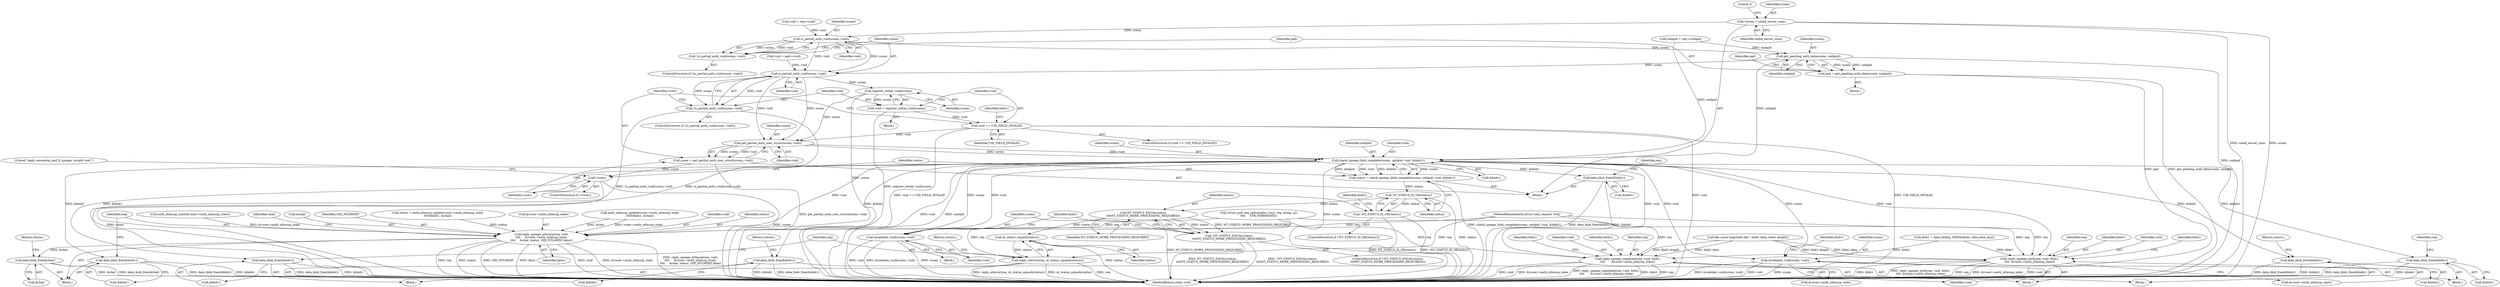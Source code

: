 digraph "0_samba_9280051bfba337458722fb157f3082f93cbd9f2b@pointer" {
"1000161" [label="(Call,*sconn = smbd_server_conn)"];
"1000317" [label="(Call,is_partial_auth_vuid(sconn, vuid))"];
"1000316" [label="(Call,!is_partial_auth_vuid(sconn, vuid))"];
"1000324" [label="(Call,get_pending_auth_data(sconn, smbpid))"];
"1000322" [label="(Call,pad = get_pending_auth_data(sconn, smbpid))"];
"1000346" [label="(Call,is_partial_auth_vuid(sconn, vuid))"];
"1000345" [label="(Call,!is_partial_auth_vuid(sconn, vuid))"];
"1000352" [label="(Call,register_initial_vuid(sconn))"];
"1000350" [label="(Call,vuid = register_initial_vuid(sconn))"];
"1000355" [label="(Call,vuid == UID_FIELD_INVALID)"];
"1000369" [label="(Call,get_partial_auth_user_struct(sconn, vuid))"];
"1000367" [label="(Call,vuser = get_partial_auth_user_struct(sconn, vuid))"];
"1000373" [label="(Call,!vuser)"];
"1000380" [label="(Call,check_spnego_blob_complete(sconn, smbpid, vuid, &blob1))"];
"1000378" [label="(Call,status = check_spnego_blob_complete(sconn, smbpid, vuid, &blob1))"];
"1000388" [label="(Call,NT_STATUS_IS_OK(status))"];
"1000387" [label="(Call,!NT_STATUS_IS_OK(status))"];
"1000393" [label="(Call,NT_STATUS_EQUAL(status,\n\t\t\t\tNT_STATUS_MORE_PROCESSING_REQUIRED))"];
"1000392" [label="(Call,!NT_STATUS_EQUAL(status,\n\t\t\t\tNT_STATUS_MORE_PROCESSING_REQUIRED))"];
"1000405" [label="(Call,nt_status_squash(status))"];
"1000403" [label="(Call,reply_nterror(req, nt_status_squash(status)))"];
"1000397" [label="(Call,invalidate_vuid(sconn, vuid))"];
"1000400" [label="(Call,data_blob_free(&blob1))"];
"1000418" [label="(Call,reply_spnego_negotiate(req, vuid, blob1,\n\t\t\t\t       &vuser->auth_ntlmssp_state))"];
"1000426" [label="(Call,data_blob_free(&blob1))"];
"1000440" [label="(Call,reply_spnego_auth(req, vuid, blob1,\n\t\t\t\t  &vuser->auth_ntlmssp_state))"];
"1000448" [label="(Call,data_blob_free(&blob1))"];
"1000483" [label="(Call,invalidate_vuid(sconn, vuid))"];
"1000486" [label="(Call,data_blob_free(&blob1))"];
"1000503" [label="(Call,data_blob_free(&blob1))"];
"1000506" [label="(Call,reply_spnego_ntlmssp(req, vuid,\n\t\t\t\t     &vuser->auth_ntlmssp_state,\n\t\t\t\t     &chal, status, OID_NTLMSSP, false))"];
"1000518" [label="(Call,data_blob_free(&chal))"];
"1000525" [label="(Call,data_blob_free(&blob1))"];
"1000400" [label="(Call,data_blob_free(&blob1))"];
"1000388" [label="(Call,NT_STATUS_IS_OK(status))"];
"1000443" [label="(Identifier,blob1)"];
"1000420" [label="(Identifier,vuid)"];
"1000507" [label="(Identifier,req)"];
"1000463" [label="(Block,)"];
"1000367" [label="(Call,vuser = get_partial_auth_user_struct(sconn, vuid))"];
"1000406" [label="(Identifier,status)"];
"1000399" [label="(Identifier,vuid)"];
"1000386" [label="(ControlStructure,if (!NT_STATUS_IS_OK(status)))"];
"1000484" [label="(Identifier,sconn)"];
"1000503" [label="(Call,data_blob_free(&blob1))"];
"1000357" [label="(Identifier,UID_FIELD_INVALID)"];
"1000417" [label="(Block,)"];
"1000369" [label="(Call,get_partial_auth_user_struct(sconn, vuid))"];
"1000442" [label="(Identifier,vuid)"];
"1000428" [label="(Identifier,blob1)"];
"1000405" [label="(Call,nt_status_squash(status))"];
"1000473" [label="(Call,auth_ntlmssp_start(&vuser->auth_ntlmssp_state))"];
"1000519" [label="(Call,&chal)"];
"1000371" [label="(Identifier,vuid)"];
"1000450" [label="(Identifier,blob1)"];
"1000325" [label="(Identifier,sconn)"];
"1000355" [label="(Call,vuid == UID_FIELD_INVALID)"];
"1000426" [label="(Call,data_blob_free(&blob1))"];
"1000506" [label="(Call,reply_spnego_ntlmssp(req, vuid,\n\t\t\t\t     &vuser->auth_ntlmssp_state,\n\t\t\t\t     &chal, status, OID_NTLMSSP, false))"];
"1000404" [label="(Identifier,req)"];
"1000322" [label="(Call,pad = get_pending_auth_data(sconn, smbpid))"];
"1000486" [label="(Call,data_blob_free(&blob1))"];
"1000316" [label="(Call,!is_partial_auth_vuid(sconn, vuid))"];
"1000339" [label="(Call,vuid = pad->vuid)"];
"1000165" [label="(Literal,3)"];
"1000209" [label="(Call,blob1 = data_blob(p, MIN(bufrem, data_blob_len)))"];
"1000361" [label="(Identifier,blob1)"];
"1000116" [label="(MethodParameterIn,struct smb_request *req)"];
"1000520" [label="(Identifier,chal)"];
"1000526" [label="(Call,&blob1)"];
"1000496" [label="(Call,auth_ntlmssp_update(vuser->auth_ntlmssp_state,\n\t\t\t\t\t\tblob1, &chal))"];
"1000517" [label="(Identifier,false)"];
"1000324" [label="(Call,get_pending_auth_data(sconn, smbpid))"];
"1000513" [label="(Call,&chal)"];
"1000381" [label="(Identifier,sconn)"];
"1000429" [label="(Return,return;)"];
"1000439" [label="(Block,)"];
"1000162" [label="(Identifier,sconn)"];
"1000418" [label="(Call,reply_spnego_negotiate(req, vuid, blob1,\n\t\t\t\t       &vuser->auth_ntlmssp_state))"];
"1000485" [label="(Identifier,vuid)"];
"1000392" [label="(Call,!NT_STATUS_EQUAL(status,\n\t\t\t\tNT_STATUS_MORE_PROCESSING_REQUIRED))"];
"1000419" [label="(Identifier,req)"];
"1000345" [label="(Call,!is_partial_auth_vuid(sconn, vuid))"];
"1000117" [label="(Block,)"];
"1000382" [label="(Identifier,smbpid)"];
"1000384" [label="(Call,&blob1)"];
"1000387" [label="(Call,!NT_STATUS_IS_OK(status))"];
"1000323" [label="(Identifier,pad)"];
"1000326" [label="(Identifier,smbpid)"];
"1000352" [label="(Call,register_initial_vuid(sconn))"];
"1000350" [label="(Call,vuid = register_initial_vuid(sconn))"];
"1000412" [label="(Identifier,blob1)"];
"1000396" [label="(Block,)"];
"1000448" [label="(Call,data_blob_free(&blob1))"];
"1000216" [label="(Call,file_save(\"negotiate.dat\", blob1.data, blob1.length))"];
"1000427" [label="(Call,&blob1)"];
"1000393" [label="(Call,NT_STATUS_EQUAL(status,\n\t\t\t\tNT_STATUS_MORE_PROCESSING_REQUIRED))"];
"1000444" [label="(Call,&vuser->auth_ntlmssp_state)"];
"1000451" [label="(Return,return;)"];
"1000379" [label="(Identifier,status)"];
"1000161" [label="(Call,*sconn = smbd_server_conn)"];
"1000532" [label="(MethodReturn,static void)"];
"1000267" [label="(Call,srvstr_pull_req_talloc(talloc_tos(), req, &tmp, p2,\n\t\t\t\t     STR_TERMINATE))"];
"1000440" [label="(Call,reply_spnego_auth(req, vuid, blob1,\n\t\t\t\t  &vuser->auth_ntlmssp_state))"];
"1000488" [label="(Identifier,blob1)"];
"1000141" [label="(Call,vuid = req->vuid)"];
"1000525" [label="(Call,data_blob_free(&blob1))"];
"1000383" [label="(Identifier,vuid)"];
"1000155" [label="(Call,smbpid = req->smbpid)"];
"1000380" [label="(Call,check_spnego_blob_complete(sconn, smbpid, vuid, &blob1))"];
"1000521" [label="(Return,return;)"];
"1000377" [label="(Literal,\"reply_sesssetup_and_X_spnego: invalid vuid.\")"];
"1000315" [label="(ControlStructure,if (!is_partial_auth_vuid(sconn, vuid)))"];
"1000344" [label="(ControlStructure,if (!is_partial_auth_vuid(sconn, vuid)))"];
"1000441" [label="(Identifier,req)"];
"1000374" [label="(Identifier,vuser)"];
"1000318" [label="(Identifier,sconn)"];
"1000407" [label="(Return,return;)"];
"1000351" [label="(Identifier,vuid)"];
"1000490" [label="(Identifier,req)"];
"1000516" [label="(Identifier,OID_NTLMSSP)"];
"1000494" [label="(Call,status = auth_ntlmssp_update(vuser->auth_ntlmssp_state,\n\t\t\t\t\t\tblob1, &chal))"];
"1000483" [label="(Call,invalidate_vuid(sconn, vuid))"];
"1000346" [label="(Call,is_partial_auth_vuid(sconn, vuid))"];
"1000518" [label="(Call,data_blob_free(&chal))"];
"1000349" [label="(Block,)"];
"1000163" [label="(Identifier,smbd_server_conn)"];
"1000401" [label="(Call,&blob1)"];
"1000394" [label="(Identifier,status)"];
"1000449" [label="(Call,&blob1)"];
"1000391" [label="(ControlStructure,if (!NT_STATUS_EQUAL(status,\n\t\t\t\tNT_STATUS_MORE_PROCESSING_REQUIRED)))"];
"1000320" [label="(Block,)"];
"1000347" [label="(Identifier,sconn)"];
"1000529" [label="(Identifier,req)"];
"1000378" [label="(Call,status = check_spnego_blob_complete(sconn, smbpid, vuid, &blob1))"];
"1000348" [label="(Identifier,vuid)"];
"1000372" [label="(ControlStructure,if (!vuser))"];
"1000389" [label="(Identifier,status)"];
"1000368" [label="(Identifier,vuser)"];
"1000509" [label="(Call,&vuser->auth_ntlmssp_state)"];
"1000390" [label="(Block,)"];
"1000354" [label="(ControlStructure,if (vuid == UID_FIELD_INVALID))"];
"1000508" [label="(Identifier,vuid)"];
"1000395" [label="(Identifier,NT_STATUS_MORE_PROCESSING_REQUIRED)"];
"1000397" [label="(Call,invalidate_vuid(sconn, vuid))"];
"1000402" [label="(Identifier,blob1)"];
"1000328" [label="(Identifier,pad)"];
"1000487" [label="(Call,&blob1)"];
"1000515" [label="(Identifier,status)"];
"1000370" [label="(Identifier,sconn)"];
"1000356" [label="(Identifier,vuid)"];
"1000373" [label="(Call,!vuser)"];
"1000319" [label="(Identifier,vuid)"];
"1000482" [label="(Block,)"];
"1000504" [label="(Call,&blob1)"];
"1000421" [label="(Identifier,blob1)"];
"1000398" [label="(Identifier,sconn)"];
"1000317" [label="(Call,is_partial_auth_vuid(sconn, vuid))"];
"1000422" [label="(Call,&vuser->auth_ntlmssp_state)"];
"1000353" [label="(Identifier,sconn)"];
"1000403" [label="(Call,reply_nterror(req, nt_status_squash(status)))"];
"1000161" -> "1000117"  [label="AST: "];
"1000161" -> "1000163"  [label="CFG: "];
"1000162" -> "1000161"  [label="AST: "];
"1000163" -> "1000161"  [label="AST: "];
"1000165" -> "1000161"  [label="CFG: "];
"1000161" -> "1000532"  [label="DDG: smbd_server_conn"];
"1000161" -> "1000532"  [label="DDG: sconn"];
"1000161" -> "1000317"  [label="DDG: sconn"];
"1000317" -> "1000316"  [label="AST: "];
"1000317" -> "1000319"  [label="CFG: "];
"1000318" -> "1000317"  [label="AST: "];
"1000319" -> "1000317"  [label="AST: "];
"1000316" -> "1000317"  [label="CFG: "];
"1000317" -> "1000316"  [label="DDG: sconn"];
"1000317" -> "1000316"  [label="DDG: vuid"];
"1000141" -> "1000317"  [label="DDG: vuid"];
"1000317" -> "1000324"  [label="DDG: sconn"];
"1000317" -> "1000346"  [label="DDG: sconn"];
"1000317" -> "1000346"  [label="DDG: vuid"];
"1000316" -> "1000315"  [label="AST: "];
"1000323" -> "1000316"  [label="CFG: "];
"1000347" -> "1000316"  [label="CFG: "];
"1000324" -> "1000322"  [label="AST: "];
"1000324" -> "1000326"  [label="CFG: "];
"1000325" -> "1000324"  [label="AST: "];
"1000326" -> "1000324"  [label="AST: "];
"1000322" -> "1000324"  [label="CFG: "];
"1000324" -> "1000532"  [label="DDG: smbpid"];
"1000324" -> "1000322"  [label="DDG: sconn"];
"1000324" -> "1000322"  [label="DDG: smbpid"];
"1000155" -> "1000324"  [label="DDG: smbpid"];
"1000324" -> "1000346"  [label="DDG: sconn"];
"1000324" -> "1000380"  [label="DDG: smbpid"];
"1000322" -> "1000320"  [label="AST: "];
"1000323" -> "1000322"  [label="AST: "];
"1000328" -> "1000322"  [label="CFG: "];
"1000322" -> "1000532"  [label="DDG: get_pending_auth_data(sconn, smbpid)"];
"1000322" -> "1000532"  [label="DDG: pad"];
"1000346" -> "1000345"  [label="AST: "];
"1000346" -> "1000348"  [label="CFG: "];
"1000347" -> "1000346"  [label="AST: "];
"1000348" -> "1000346"  [label="AST: "];
"1000345" -> "1000346"  [label="CFG: "];
"1000346" -> "1000345"  [label="DDG: sconn"];
"1000346" -> "1000345"  [label="DDG: vuid"];
"1000339" -> "1000346"  [label="DDG: vuid"];
"1000346" -> "1000352"  [label="DDG: sconn"];
"1000346" -> "1000369"  [label="DDG: sconn"];
"1000346" -> "1000369"  [label="DDG: vuid"];
"1000345" -> "1000344"  [label="AST: "];
"1000351" -> "1000345"  [label="CFG: "];
"1000368" -> "1000345"  [label="CFG: "];
"1000345" -> "1000532"  [label="DDG: is_partial_auth_vuid(sconn, vuid)"];
"1000345" -> "1000532"  [label="DDG: !is_partial_auth_vuid(sconn, vuid)"];
"1000352" -> "1000350"  [label="AST: "];
"1000352" -> "1000353"  [label="CFG: "];
"1000353" -> "1000352"  [label="AST: "];
"1000350" -> "1000352"  [label="CFG: "];
"1000352" -> "1000532"  [label="DDG: sconn"];
"1000352" -> "1000350"  [label="DDG: sconn"];
"1000352" -> "1000369"  [label="DDG: sconn"];
"1000350" -> "1000349"  [label="AST: "];
"1000351" -> "1000350"  [label="AST: "];
"1000356" -> "1000350"  [label="CFG: "];
"1000350" -> "1000532"  [label="DDG: register_initial_vuid(sconn)"];
"1000350" -> "1000355"  [label="DDG: vuid"];
"1000355" -> "1000354"  [label="AST: "];
"1000355" -> "1000357"  [label="CFG: "];
"1000356" -> "1000355"  [label="AST: "];
"1000357" -> "1000355"  [label="AST: "];
"1000361" -> "1000355"  [label="CFG: "];
"1000368" -> "1000355"  [label="CFG: "];
"1000355" -> "1000532"  [label="DDG: vuid"];
"1000355" -> "1000532"  [label="DDG: UID_FIELD_INVALID"];
"1000355" -> "1000532"  [label="DDG: vuid == UID_FIELD_INVALID"];
"1000355" -> "1000369"  [label="DDG: vuid"];
"1000369" -> "1000367"  [label="AST: "];
"1000369" -> "1000371"  [label="CFG: "];
"1000370" -> "1000369"  [label="AST: "];
"1000371" -> "1000369"  [label="AST: "];
"1000367" -> "1000369"  [label="CFG: "];
"1000369" -> "1000367"  [label="DDG: sconn"];
"1000369" -> "1000367"  [label="DDG: vuid"];
"1000369" -> "1000380"  [label="DDG: sconn"];
"1000369" -> "1000380"  [label="DDG: vuid"];
"1000367" -> "1000117"  [label="AST: "];
"1000368" -> "1000367"  [label="AST: "];
"1000374" -> "1000367"  [label="CFG: "];
"1000367" -> "1000532"  [label="DDG: get_partial_auth_user_struct(sconn, vuid)"];
"1000367" -> "1000373"  [label="DDG: vuser"];
"1000373" -> "1000372"  [label="AST: "];
"1000373" -> "1000374"  [label="CFG: "];
"1000374" -> "1000373"  [label="AST: "];
"1000377" -> "1000373"  [label="CFG: "];
"1000379" -> "1000373"  [label="CFG: "];
"1000373" -> "1000532"  [label="DDG: !vuser"];
"1000373" -> "1000532"  [label="DDG: vuser"];
"1000380" -> "1000378"  [label="AST: "];
"1000380" -> "1000384"  [label="CFG: "];
"1000381" -> "1000380"  [label="AST: "];
"1000382" -> "1000380"  [label="AST: "];
"1000383" -> "1000380"  [label="AST: "];
"1000384" -> "1000380"  [label="AST: "];
"1000378" -> "1000380"  [label="CFG: "];
"1000380" -> "1000532"  [label="DDG: vuid"];
"1000380" -> "1000532"  [label="DDG: smbpid"];
"1000380" -> "1000532"  [label="DDG: sconn"];
"1000380" -> "1000378"  [label="DDG: sconn"];
"1000380" -> "1000378"  [label="DDG: smbpid"];
"1000380" -> "1000378"  [label="DDG: vuid"];
"1000380" -> "1000378"  [label="DDG: &blob1"];
"1000155" -> "1000380"  [label="DDG: smbpid"];
"1000380" -> "1000397"  [label="DDG: sconn"];
"1000380" -> "1000397"  [label="DDG: vuid"];
"1000380" -> "1000400"  [label="DDG: &blob1"];
"1000380" -> "1000418"  [label="DDG: vuid"];
"1000380" -> "1000426"  [label="DDG: &blob1"];
"1000380" -> "1000440"  [label="DDG: vuid"];
"1000380" -> "1000448"  [label="DDG: &blob1"];
"1000380" -> "1000483"  [label="DDG: sconn"];
"1000380" -> "1000483"  [label="DDG: vuid"];
"1000380" -> "1000486"  [label="DDG: &blob1"];
"1000380" -> "1000503"  [label="DDG: &blob1"];
"1000380" -> "1000506"  [label="DDG: vuid"];
"1000380" -> "1000525"  [label="DDG: &blob1"];
"1000378" -> "1000117"  [label="AST: "];
"1000379" -> "1000378"  [label="AST: "];
"1000389" -> "1000378"  [label="CFG: "];
"1000378" -> "1000532"  [label="DDG: check_spnego_blob_complete(sconn, smbpid, vuid, &blob1)"];
"1000378" -> "1000388"  [label="DDG: status"];
"1000388" -> "1000387"  [label="AST: "];
"1000388" -> "1000389"  [label="CFG: "];
"1000389" -> "1000388"  [label="AST: "];
"1000387" -> "1000388"  [label="CFG: "];
"1000388" -> "1000532"  [label="DDG: status"];
"1000388" -> "1000387"  [label="DDG: status"];
"1000388" -> "1000393"  [label="DDG: status"];
"1000387" -> "1000386"  [label="AST: "];
"1000394" -> "1000387"  [label="CFG: "];
"1000412" -> "1000387"  [label="CFG: "];
"1000387" -> "1000532"  [label="DDG: NT_STATUS_IS_OK(status)"];
"1000387" -> "1000532"  [label="DDG: !NT_STATUS_IS_OK(status)"];
"1000393" -> "1000392"  [label="AST: "];
"1000393" -> "1000395"  [label="CFG: "];
"1000394" -> "1000393"  [label="AST: "];
"1000395" -> "1000393"  [label="AST: "];
"1000392" -> "1000393"  [label="CFG: "];
"1000393" -> "1000532"  [label="DDG: NT_STATUS_MORE_PROCESSING_REQUIRED"];
"1000393" -> "1000392"  [label="DDG: status"];
"1000393" -> "1000392"  [label="DDG: NT_STATUS_MORE_PROCESSING_REQUIRED"];
"1000393" -> "1000405"  [label="DDG: status"];
"1000392" -> "1000391"  [label="AST: "];
"1000398" -> "1000392"  [label="CFG: "];
"1000402" -> "1000392"  [label="CFG: "];
"1000392" -> "1000532"  [label="DDG: !NT_STATUS_EQUAL(status,\n\t\t\t\tNT_STATUS_MORE_PROCESSING_REQUIRED)"];
"1000392" -> "1000532"  [label="DDG: NT_STATUS_EQUAL(status,\n\t\t\t\tNT_STATUS_MORE_PROCESSING_REQUIRED)"];
"1000405" -> "1000403"  [label="AST: "];
"1000405" -> "1000406"  [label="CFG: "];
"1000406" -> "1000405"  [label="AST: "];
"1000403" -> "1000405"  [label="CFG: "];
"1000405" -> "1000532"  [label="DDG: status"];
"1000405" -> "1000403"  [label="DDG: status"];
"1000403" -> "1000390"  [label="AST: "];
"1000404" -> "1000403"  [label="AST: "];
"1000407" -> "1000403"  [label="CFG: "];
"1000403" -> "1000532"  [label="DDG: nt_status_squash(status)"];
"1000403" -> "1000532"  [label="DDG: req"];
"1000403" -> "1000532"  [label="DDG: reply_nterror(req, nt_status_squash(status))"];
"1000267" -> "1000403"  [label="DDG: req"];
"1000116" -> "1000403"  [label="DDG: req"];
"1000397" -> "1000396"  [label="AST: "];
"1000397" -> "1000399"  [label="CFG: "];
"1000398" -> "1000397"  [label="AST: "];
"1000399" -> "1000397"  [label="AST: "];
"1000402" -> "1000397"  [label="CFG: "];
"1000397" -> "1000532"  [label="DDG: invalidate_vuid(sconn, vuid)"];
"1000397" -> "1000532"  [label="DDG: sconn"];
"1000397" -> "1000532"  [label="DDG: vuid"];
"1000400" -> "1000390"  [label="AST: "];
"1000400" -> "1000401"  [label="CFG: "];
"1000401" -> "1000400"  [label="AST: "];
"1000404" -> "1000400"  [label="CFG: "];
"1000400" -> "1000532"  [label="DDG: &blob1"];
"1000400" -> "1000532"  [label="DDG: data_blob_free(&blob1)"];
"1000418" -> "1000417"  [label="AST: "];
"1000418" -> "1000422"  [label="CFG: "];
"1000419" -> "1000418"  [label="AST: "];
"1000420" -> "1000418"  [label="AST: "];
"1000421" -> "1000418"  [label="AST: "];
"1000422" -> "1000418"  [label="AST: "];
"1000428" -> "1000418"  [label="CFG: "];
"1000418" -> "1000532"  [label="DDG: vuid"];
"1000418" -> "1000532"  [label="DDG: &vuser->auth_ntlmssp_state"];
"1000418" -> "1000532"  [label="DDG: reply_spnego_negotiate(req, vuid, blob1,\n\t\t\t\t       &vuser->auth_ntlmssp_state)"];
"1000418" -> "1000532"  [label="DDG: blob1"];
"1000418" -> "1000532"  [label="DDG: req"];
"1000267" -> "1000418"  [label="DDG: req"];
"1000116" -> "1000418"  [label="DDG: req"];
"1000209" -> "1000418"  [label="DDG: blob1"];
"1000216" -> "1000418"  [label="DDG: blob1.data"];
"1000216" -> "1000418"  [label="DDG: blob1.length"];
"1000426" -> "1000417"  [label="AST: "];
"1000426" -> "1000427"  [label="CFG: "];
"1000427" -> "1000426"  [label="AST: "];
"1000429" -> "1000426"  [label="CFG: "];
"1000426" -> "1000532"  [label="DDG: &blob1"];
"1000426" -> "1000532"  [label="DDG: data_blob_free(&blob1)"];
"1000440" -> "1000439"  [label="AST: "];
"1000440" -> "1000444"  [label="CFG: "];
"1000441" -> "1000440"  [label="AST: "];
"1000442" -> "1000440"  [label="AST: "];
"1000443" -> "1000440"  [label="AST: "];
"1000444" -> "1000440"  [label="AST: "];
"1000450" -> "1000440"  [label="CFG: "];
"1000440" -> "1000532"  [label="DDG: vuid"];
"1000440" -> "1000532"  [label="DDG: blob1"];
"1000440" -> "1000532"  [label="DDG: reply_spnego_auth(req, vuid, blob1,\n\t\t\t\t  &vuser->auth_ntlmssp_state)"];
"1000440" -> "1000532"  [label="DDG: req"];
"1000440" -> "1000532"  [label="DDG: &vuser->auth_ntlmssp_state"];
"1000267" -> "1000440"  [label="DDG: req"];
"1000116" -> "1000440"  [label="DDG: req"];
"1000209" -> "1000440"  [label="DDG: blob1"];
"1000216" -> "1000440"  [label="DDG: blob1.data"];
"1000216" -> "1000440"  [label="DDG: blob1.length"];
"1000448" -> "1000439"  [label="AST: "];
"1000448" -> "1000449"  [label="CFG: "];
"1000449" -> "1000448"  [label="AST: "];
"1000451" -> "1000448"  [label="CFG: "];
"1000448" -> "1000532"  [label="DDG: &blob1"];
"1000448" -> "1000532"  [label="DDG: data_blob_free(&blob1)"];
"1000483" -> "1000482"  [label="AST: "];
"1000483" -> "1000485"  [label="CFG: "];
"1000484" -> "1000483"  [label="AST: "];
"1000485" -> "1000483"  [label="AST: "];
"1000488" -> "1000483"  [label="CFG: "];
"1000483" -> "1000532"  [label="DDG: invalidate_vuid(sconn, vuid)"];
"1000483" -> "1000532"  [label="DDG: vuid"];
"1000483" -> "1000532"  [label="DDG: sconn"];
"1000486" -> "1000482"  [label="AST: "];
"1000486" -> "1000487"  [label="CFG: "];
"1000487" -> "1000486"  [label="AST: "];
"1000490" -> "1000486"  [label="CFG: "];
"1000486" -> "1000532"  [label="DDG: data_blob_free(&blob1)"];
"1000486" -> "1000532"  [label="DDG: &blob1"];
"1000503" -> "1000463"  [label="AST: "];
"1000503" -> "1000504"  [label="CFG: "];
"1000504" -> "1000503"  [label="AST: "];
"1000507" -> "1000503"  [label="CFG: "];
"1000503" -> "1000532"  [label="DDG: data_blob_free(&blob1)"];
"1000503" -> "1000532"  [label="DDG: &blob1"];
"1000506" -> "1000463"  [label="AST: "];
"1000506" -> "1000517"  [label="CFG: "];
"1000507" -> "1000506"  [label="AST: "];
"1000508" -> "1000506"  [label="AST: "];
"1000509" -> "1000506"  [label="AST: "];
"1000513" -> "1000506"  [label="AST: "];
"1000515" -> "1000506"  [label="AST: "];
"1000516" -> "1000506"  [label="AST: "];
"1000517" -> "1000506"  [label="AST: "];
"1000520" -> "1000506"  [label="CFG: "];
"1000506" -> "1000532"  [label="DDG: &vuser->auth_ntlmssp_state"];
"1000506" -> "1000532"  [label="DDG: reply_spnego_ntlmssp(req, vuid,\n\t\t\t\t     &vuser->auth_ntlmssp_state,\n\t\t\t\t     &chal, status, OID_NTLMSSP, false)"];
"1000506" -> "1000532"  [label="DDG: req"];
"1000506" -> "1000532"  [label="DDG: status"];
"1000506" -> "1000532"  [label="DDG: OID_NTLMSSP"];
"1000506" -> "1000532"  [label="DDG: false"];
"1000506" -> "1000532"  [label="DDG: vuid"];
"1000267" -> "1000506"  [label="DDG: req"];
"1000116" -> "1000506"  [label="DDG: req"];
"1000496" -> "1000506"  [label="DDG: vuser->auth_ntlmssp_state"];
"1000496" -> "1000506"  [label="DDG: &chal"];
"1000473" -> "1000506"  [label="DDG: &vuser->auth_ntlmssp_state"];
"1000494" -> "1000506"  [label="DDG: status"];
"1000506" -> "1000518"  [label="DDG: &chal"];
"1000518" -> "1000463"  [label="AST: "];
"1000518" -> "1000519"  [label="CFG: "];
"1000519" -> "1000518"  [label="AST: "];
"1000521" -> "1000518"  [label="CFG: "];
"1000518" -> "1000532"  [label="DDG: &chal"];
"1000518" -> "1000532"  [label="DDG: data_blob_free(&chal)"];
"1000525" -> "1000117"  [label="AST: "];
"1000525" -> "1000526"  [label="CFG: "];
"1000526" -> "1000525"  [label="AST: "];
"1000529" -> "1000525"  [label="CFG: "];
"1000525" -> "1000532"  [label="DDG: data_blob_free(&blob1)"];
"1000525" -> "1000532"  [label="DDG: &blob1"];
}
